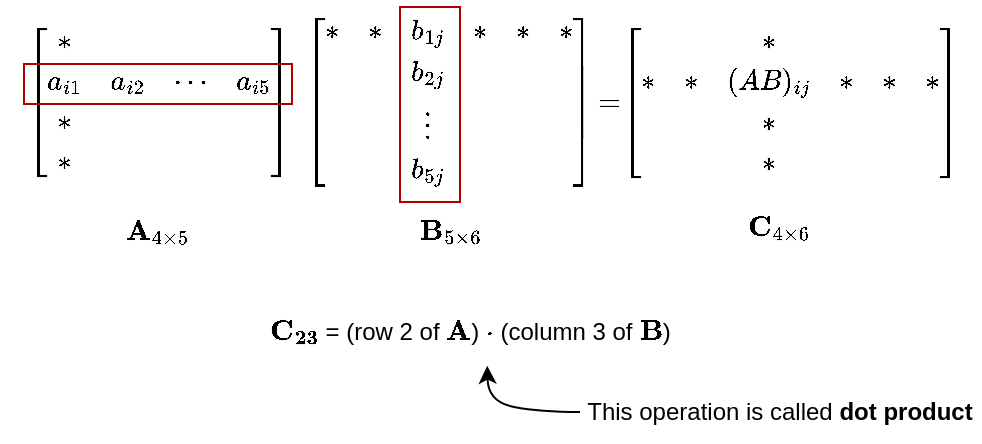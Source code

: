 <mxfile version="20.2.3" type="device"><diagram id="E8vOHTj-JvvlRQZ7yBQE" name="dot-product"><mxGraphModel dx="677" dy="421" grid="1" gridSize="10" guides="1" tooltips="1" connect="1" arrows="1" fold="1" page="1" pageScale="1" pageWidth="1000" pageHeight="4000" math="1" shadow="0"><root><mxCell id="0"/><mxCell id="1" parent="0"/><mxCell id="zP70VPs1VaJL-bVE-l55-1" value="$$\begin{bmatrix}&lt;br&gt;*&amp;nbsp; &amp;amp; &amp;amp; &amp;amp; \\&lt;br&gt;a_{i1} &amp;amp; a_{i2} &amp;amp; \cdots &amp;amp; a_{i5} \\&lt;br&gt;*&amp;nbsp; &amp;amp; &amp;amp; &amp;amp; \\&lt;br&gt;*&amp;nbsp; &amp;amp; &amp;amp; &amp;amp; \\&lt;br&gt;\end{bmatrix}$$" style="text;html=1;strokeColor=none;fillColor=none;align=center;verticalAlign=middle;whiteSpace=wrap;rounded=0;" vertex="1" parent="1"><mxGeometry x="210" y="150" width="160" height="80" as="geometry"/></mxCell><mxCell id="zP70VPs1VaJL-bVE-l55-2" value="\(\mathbf{A}_{4 \times 5}\)" style="text;html=1;strokeColor=none;fillColor=none;align=center;verticalAlign=middle;whiteSpace=wrap;rounded=0;" vertex="1" parent="1"><mxGeometry x="259" y="240" width="60" height="30" as="geometry"/></mxCell><mxCell id="zP70VPs1VaJL-bVE-l55-3" value="$$\begin{bmatrix}&lt;br&gt;* &amp;amp; * &amp;amp; b_{1j} &amp;amp; * &amp;amp; * &amp;amp; * \\&lt;br&gt;&amp;amp; &amp;amp; b_{2j} &amp;amp; &amp;amp; &amp;amp; \\&lt;br&gt;&amp;amp; &amp;amp; \vdots &amp;amp; &amp;amp; &amp;amp; \\&lt;br&gt;&amp;amp; &amp;amp; b_{5j} &amp;amp; &amp;amp; &amp;amp; \\&lt;br&gt;\end{bmatrix}$$" style="text;html=1;strokeColor=none;fillColor=none;align=center;verticalAlign=middle;whiteSpace=wrap;rounded=0;" vertex="1" parent="1"><mxGeometry x="350" y="142.5" width="170" height="95" as="geometry"/></mxCell><mxCell id="zP70VPs1VaJL-bVE-l55-4" value="\(=\)" style="text;html=1;strokeColor=none;fillColor=none;align=center;verticalAlign=middle;whiteSpace=wrap;rounded=0;" vertex="1" parent="1"><mxGeometry x="500" y="175" width="30" height="30" as="geometry"/></mxCell><mxCell id="zP70VPs1VaJL-bVE-l55-5" value="$$\begin{bmatrix}&lt;br&gt;&amp;amp; &amp;amp; * &amp;amp; &amp;amp; &amp;amp; \\&lt;br&gt;* &amp;amp; * &amp;amp; (AB)_{ij} &amp;amp; * &amp;amp; * &amp;amp; * \\&lt;br&gt;&amp;amp; &amp;amp; * &amp;amp; &amp;amp; &amp;amp; \\&lt;br&gt;&amp;amp; &amp;amp; * &amp;amp; &amp;amp; &amp;amp; \\&lt;br&gt;\end{bmatrix}$$" style="text;html=1;strokeColor=none;fillColor=none;align=center;verticalAlign=middle;whiteSpace=wrap;rounded=0;" vertex="1" parent="1"><mxGeometry x="520" y="142.5" width="170" height="95" as="geometry"/></mxCell><mxCell id="zP70VPs1VaJL-bVE-l55-6" value="" style="rounded=0;whiteSpace=wrap;html=1;fillColor=none;fontColor=#ffffff;strokeColor=#B20000;" vertex="1" parent="1"><mxGeometry x="222" y="171" width="134" height="20" as="geometry"/></mxCell><mxCell id="zP70VPs1VaJL-bVE-l55-7" value="" style="rounded=0;whiteSpace=wrap;html=1;fillColor=none;fontColor=#ffffff;strokeColor=#B20000;" vertex="1" parent="1"><mxGeometry x="410" y="142.5" width="30" height="97.5" as="geometry"/></mxCell><mxCell id="zP70VPs1VaJL-bVE-l55-8" value="\(\mathbf{B}_{5 \times 6}\)" style="text;html=1;strokeColor=none;fillColor=none;align=center;verticalAlign=middle;whiteSpace=wrap;rounded=0;" vertex="1" parent="1"><mxGeometry x="405" y="240" width="60" height="30" as="geometry"/></mxCell><mxCell id="zP70VPs1VaJL-bVE-l55-9" value="\(\mathbf{C}_{4 \times 6}\)" style="text;html=1;strokeColor=none;fillColor=none;align=center;verticalAlign=middle;whiteSpace=wrap;rounded=0;" vertex="1" parent="1"><mxGeometry x="570" y="237.5" width="60" height="30" as="geometry"/></mxCell><mxCell id="zP70VPs1VaJL-bVE-l55-11" value="\(\mathbf{C_{23}}\) = (row 2 of \(\mathbf{A}\)) \( \cdot \) (column 3 of \(\mathbf{B}\))" style="text;html=1;strokeColor=none;fillColor=none;align=center;verticalAlign=middle;whiteSpace=wrap;rounded=0;" vertex="1" parent="1"><mxGeometry x="240" y="290" width="410" height="30" as="geometry"/></mxCell><mxCell id="zP70VPs1VaJL-bVE-l55-12" value="This operation is called &lt;b&gt;dot product&lt;/b&gt;" style="text;html=1;strokeColor=none;fillColor=none;align=center;verticalAlign=middle;whiteSpace=wrap;rounded=0;" vertex="1" parent="1"><mxGeometry x="500" y="330" width="200" height="30" as="geometry"/></mxCell><mxCell id="zP70VPs1VaJL-bVE-l55-13" value="" style="curved=1;endArrow=classic;html=1;rounded=0;exitX=0;exitY=0.5;exitDx=0;exitDy=0;entryX=0.521;entryY=1.062;entryDx=0;entryDy=0;entryPerimeter=0;" edge="1" parent="1" source="zP70VPs1VaJL-bVE-l55-12" target="zP70VPs1VaJL-bVE-l55-11"><mxGeometry width="50" height="50" relative="1" as="geometry"><mxPoint x="400" y="380" as="sourcePoint"/><mxPoint x="450" y="330" as="targetPoint"/><Array as="points"><mxPoint x="480" y="345"/><mxPoint x="454" y="340"/></Array></mxGeometry></mxCell></root></mxGraphModel></diagram></mxfile>